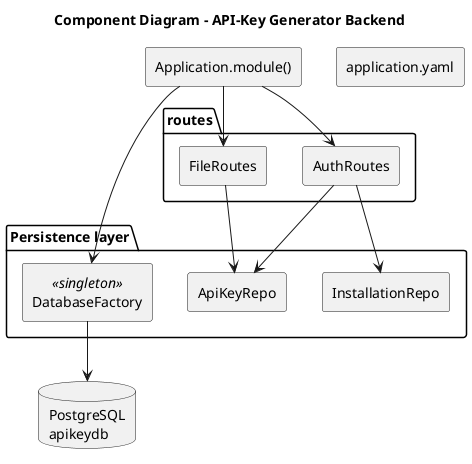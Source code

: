 @startuml
title Component Diagram – API-Key Generator Backend

skinparam componentStyle rectangle

database "PostgreSQL\napikeydb" as DB

package "Persistence layer" {
  [DatabaseFactory] <<singleton>>
  component "ApiKeyRepo"        as RepoKey
  component "InstallationRepo"  as RepoInst
}

package routes {
  component "AuthRoutes" as RoutesAuth
  component "FileRoutes" as RoutesFile
}

component "Application.module()" as AppMod
component "application.yaml"     as Conf

AppMod --> RoutesAuth
AppMod --> RoutesFile
AppMod --> DatabaseFactory
DatabaseFactory --> DB
RoutesAuth --> RepoKey
RoutesAuth --> RepoInst
RoutesFile --> RepoKey
@enduml
